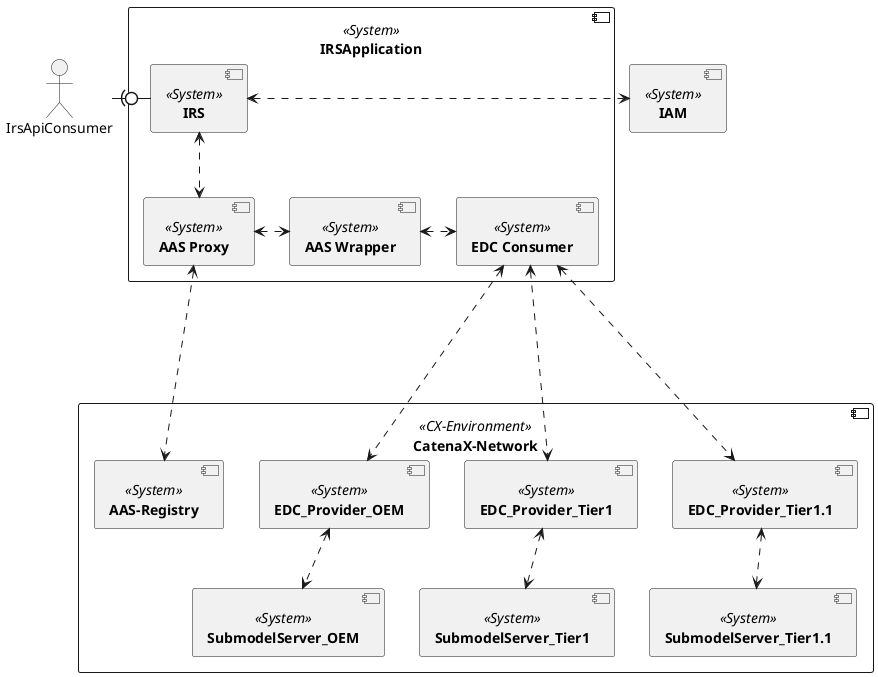 @startuml 
skinparam monochrome true
skinparam shadowing false

component [**IAM**] <<System>> as IAM

component [**IRSApplication**] <<System>> {
	component [**IRS**] <<System>> as IRS

	component [**AAS Wrapper**] <<System>> as AAS_W
	component [**AAS Proxy**] <<System>> as AAS_P
	component [**EDC Consumer**] <<System>> as EDC

}

component [**CatenaX-Network**] <<CX-Environment>> {
    component [**AAS-Registry**] <<System>> as DT_REG
    component [**EDC_Provider_OEM**] <<System>> as EDCProviderOEM
    component [**EDC_Provider_Tier1**] <<System>> as EDCProviderTier1
    component [**EDC_Provider_Tier1.1**] <<System>> as EDCProviderTier11
    component [**SubmodelServer_OEM**] <<System>> as SubmodelServerOEM
    component [**SubmodelServer_Tier1**] <<System>> as SubmodelServerTier1
    component [**SubmodelServer_Tier1.1**] <<System>> as SubmodelServerTier11
}


actor IrsApiConsumer

IrsApiConsumer -right(0- IRS
IRS <..>AAS_P
IRS <.> IAM
AAS_P <.> AAS_W
AAS_W <.> EDC
AAS_P <.> DT_REG
EDC <..> EDCProviderOEM
EDC <...> EDCProviderTier1
EDC <....> EDCProviderTier11
EDCProviderOEM <..> SubmodelServerOEM
EDCProviderTier1 <..> SubmodelServerTier1
EDCProviderTier11 <..> SubmodelServerTier11

@enduml